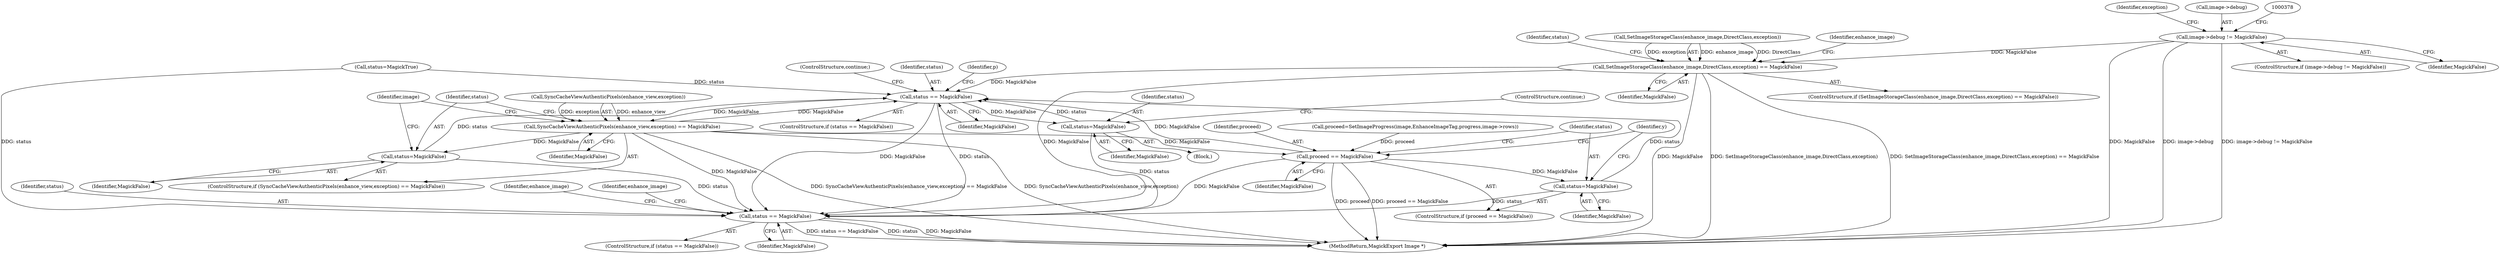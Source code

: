digraph "0_ImageMagick_d4fc44b58a14f76b1ac997517d742ee12c9dc5d3@pointer" {
"1000372" [label="(Call,image->debug != MagickFalse)"];
"1000417" [label="(Call,SetImageStorageClass(enhance_image,DirectClass,exception) == MagickFalse)"];
"1000468" [label="(Call,status == MagickFalse)"];
"1000512" [label="(Call,status=MagickFalse)"];
"1000806" [label="(Call,status == MagickFalse)"];
"1000761" [label="(Call,SyncCacheViewAuthenticPixels(enhance_view,exception) == MagickFalse)"];
"1000766" [label="(Call,status=MagickFalse)"];
"1000791" [label="(Call,proceed == MagickFalse)"];
"1000794" [label="(Call,status=MagickFalse)"];
"1000433" [label="(Identifier,status)"];
"1000761" [label="(Call,SyncCacheViewAuthenticPixels(enhance_view,exception) == MagickFalse)"];
"1000807" [label="(Identifier,status)"];
"1000781" [label="(Call,proceed=SetImageProgress(image,EnhanceImageTag,progress,image->rows))"];
"1000418" [label="(Call,SetImageStorageClass(enhance_image,DirectClass,exception))"];
"1000471" [label="(ControlStructure,continue;)"];
"1000767" [label="(Identifier,status)"];
"1000513" [label="(Identifier,status)"];
"1000515" [label="(ControlStructure,continue;)"];
"1000796" [label="(Identifier,MagickFalse)"];
"1000469" [label="(Identifier,status)"];
"1000794" [label="(Call,status=MagickFalse)"];
"1000371" [label="(ControlStructure,if (image->debug != MagickFalse))"];
"1000814" [label="(Identifier,enhance_image)"];
"1000425" [label="(Identifier,enhance_image)"];
"1000810" [label="(Identifier,enhance_image)"];
"1000512" [label="(Call,status=MagickFalse)"];
"1000765" [label="(Identifier,MagickFalse)"];
"1000766" [label="(Call,status=MagickFalse)"];
"1000511" [label="(Block,)"];
"1000422" [label="(Identifier,MagickFalse)"];
"1000514" [label="(Identifier,MagickFalse)"];
"1000376" [label="(Identifier,MagickFalse)"];
"1000432" [label="(Call,status=MagickTrue)"];
"1000790" [label="(ControlStructure,if (proceed == MagickFalse))"];
"1000760" [label="(ControlStructure,if (SyncCacheViewAuthenticPixels(enhance_view,exception) == MagickFalse))"];
"1000388" [label="(Identifier,exception)"];
"1000470" [label="(Identifier,MagickFalse)"];
"1000467" [label="(ControlStructure,if (status == MagickFalse))"];
"1000815" [label="(MethodReturn,MagickExport Image *)"];
"1000805" [label="(ControlStructure,if (status == MagickFalse))"];
"1000792" [label="(Identifier,proceed)"];
"1000772" [label="(Identifier,image)"];
"1000372" [label="(Call,image->debug != MagickFalse)"];
"1000791" [label="(Call,proceed == MagickFalse)"];
"1000768" [label="(Identifier,MagickFalse)"];
"1000795" [label="(Identifier,status)"];
"1000416" [label="(ControlStructure,if (SetImageStorageClass(enhance_image,DirectClass,exception) == MagickFalse))"];
"1000473" [label="(Identifier,p)"];
"1000460" [label="(Identifier,y)"];
"1000373" [label="(Call,image->debug)"];
"1000468" [label="(Call,status == MagickFalse)"];
"1000762" [label="(Call,SyncCacheViewAuthenticPixels(enhance_view,exception))"];
"1000793" [label="(Identifier,MagickFalse)"];
"1000806" [label="(Call,status == MagickFalse)"];
"1000808" [label="(Identifier,MagickFalse)"];
"1000417" [label="(Call,SetImageStorageClass(enhance_image,DirectClass,exception) == MagickFalse)"];
"1000372" -> "1000371"  [label="AST: "];
"1000372" -> "1000376"  [label="CFG: "];
"1000373" -> "1000372"  [label="AST: "];
"1000376" -> "1000372"  [label="AST: "];
"1000378" -> "1000372"  [label="CFG: "];
"1000388" -> "1000372"  [label="CFG: "];
"1000372" -> "1000815"  [label="DDG: MagickFalse"];
"1000372" -> "1000815"  [label="DDG: image->debug"];
"1000372" -> "1000815"  [label="DDG: image->debug != MagickFalse"];
"1000372" -> "1000417"  [label="DDG: MagickFalse"];
"1000417" -> "1000416"  [label="AST: "];
"1000417" -> "1000422"  [label="CFG: "];
"1000418" -> "1000417"  [label="AST: "];
"1000422" -> "1000417"  [label="AST: "];
"1000425" -> "1000417"  [label="CFG: "];
"1000433" -> "1000417"  [label="CFG: "];
"1000417" -> "1000815"  [label="DDG: MagickFalse"];
"1000417" -> "1000815"  [label="DDG: SetImageStorageClass(enhance_image,DirectClass,exception)"];
"1000417" -> "1000815"  [label="DDG: SetImageStorageClass(enhance_image,DirectClass,exception) == MagickFalse"];
"1000418" -> "1000417"  [label="DDG: enhance_image"];
"1000418" -> "1000417"  [label="DDG: DirectClass"];
"1000418" -> "1000417"  [label="DDG: exception"];
"1000417" -> "1000468"  [label="DDG: MagickFalse"];
"1000417" -> "1000806"  [label="DDG: MagickFalse"];
"1000468" -> "1000467"  [label="AST: "];
"1000468" -> "1000470"  [label="CFG: "];
"1000469" -> "1000468"  [label="AST: "];
"1000470" -> "1000468"  [label="AST: "];
"1000471" -> "1000468"  [label="CFG: "];
"1000473" -> "1000468"  [label="CFG: "];
"1000512" -> "1000468"  [label="DDG: status"];
"1000766" -> "1000468"  [label="DDG: status"];
"1000794" -> "1000468"  [label="DDG: status"];
"1000432" -> "1000468"  [label="DDG: status"];
"1000761" -> "1000468"  [label="DDG: MagickFalse"];
"1000791" -> "1000468"  [label="DDG: MagickFalse"];
"1000468" -> "1000512"  [label="DDG: MagickFalse"];
"1000468" -> "1000761"  [label="DDG: MagickFalse"];
"1000468" -> "1000806"  [label="DDG: status"];
"1000468" -> "1000806"  [label="DDG: MagickFalse"];
"1000512" -> "1000511"  [label="AST: "];
"1000512" -> "1000514"  [label="CFG: "];
"1000513" -> "1000512"  [label="AST: "];
"1000514" -> "1000512"  [label="AST: "];
"1000515" -> "1000512"  [label="CFG: "];
"1000512" -> "1000806"  [label="DDG: status"];
"1000806" -> "1000805"  [label="AST: "];
"1000806" -> "1000808"  [label="CFG: "];
"1000807" -> "1000806"  [label="AST: "];
"1000808" -> "1000806"  [label="AST: "];
"1000810" -> "1000806"  [label="CFG: "];
"1000814" -> "1000806"  [label="CFG: "];
"1000806" -> "1000815"  [label="DDG: status"];
"1000806" -> "1000815"  [label="DDG: MagickFalse"];
"1000806" -> "1000815"  [label="DDG: status == MagickFalse"];
"1000766" -> "1000806"  [label="DDG: status"];
"1000794" -> "1000806"  [label="DDG: status"];
"1000432" -> "1000806"  [label="DDG: status"];
"1000761" -> "1000806"  [label="DDG: MagickFalse"];
"1000791" -> "1000806"  [label="DDG: MagickFalse"];
"1000761" -> "1000760"  [label="AST: "];
"1000761" -> "1000765"  [label="CFG: "];
"1000762" -> "1000761"  [label="AST: "];
"1000765" -> "1000761"  [label="AST: "];
"1000767" -> "1000761"  [label="CFG: "];
"1000772" -> "1000761"  [label="CFG: "];
"1000761" -> "1000815"  [label="DDG: SyncCacheViewAuthenticPixels(enhance_view,exception)"];
"1000761" -> "1000815"  [label="DDG: SyncCacheViewAuthenticPixels(enhance_view,exception) == MagickFalse"];
"1000762" -> "1000761"  [label="DDG: enhance_view"];
"1000762" -> "1000761"  [label="DDG: exception"];
"1000761" -> "1000766"  [label="DDG: MagickFalse"];
"1000761" -> "1000791"  [label="DDG: MagickFalse"];
"1000766" -> "1000760"  [label="AST: "];
"1000766" -> "1000768"  [label="CFG: "];
"1000767" -> "1000766"  [label="AST: "];
"1000768" -> "1000766"  [label="AST: "];
"1000772" -> "1000766"  [label="CFG: "];
"1000791" -> "1000790"  [label="AST: "];
"1000791" -> "1000793"  [label="CFG: "];
"1000792" -> "1000791"  [label="AST: "];
"1000793" -> "1000791"  [label="AST: "];
"1000795" -> "1000791"  [label="CFG: "];
"1000460" -> "1000791"  [label="CFG: "];
"1000791" -> "1000815"  [label="DDG: proceed"];
"1000791" -> "1000815"  [label="DDG: proceed == MagickFalse"];
"1000781" -> "1000791"  [label="DDG: proceed"];
"1000791" -> "1000794"  [label="DDG: MagickFalse"];
"1000794" -> "1000790"  [label="AST: "];
"1000794" -> "1000796"  [label="CFG: "];
"1000795" -> "1000794"  [label="AST: "];
"1000796" -> "1000794"  [label="AST: "];
"1000460" -> "1000794"  [label="CFG: "];
}
